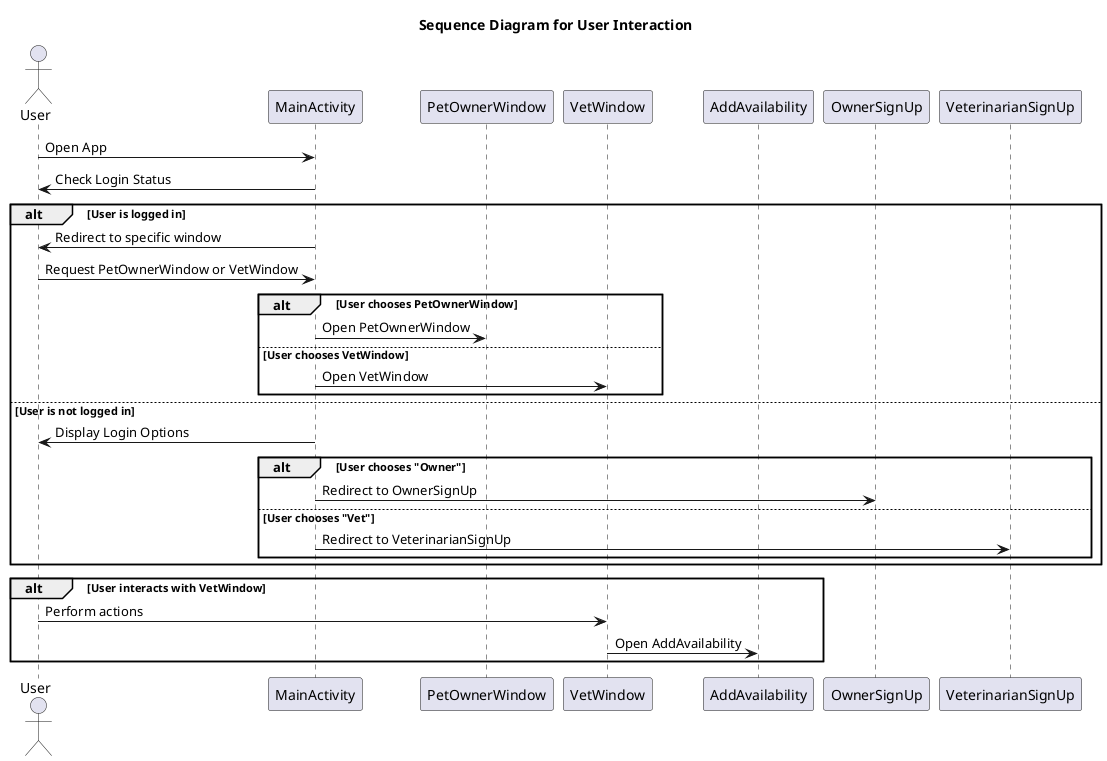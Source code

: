 @startuml

title Sequence Diagram for User Interaction

actor User
participant MainActivity
participant PetOwnerWindow
participant VetWindow
participant AddAvailability
participant OwnerSignUp
participant VeterinarianSignUp

User -> MainActivity: Open App
MainActivity -> User: Check Login Status

alt User is logged in
    MainActivity -> User: Redirect to specific window
    User -> MainActivity: Request PetOwnerWindow or VetWindow
    alt User chooses PetOwnerWindow
        MainActivity -> PetOwnerWindow: Open PetOwnerWindow
    else User chooses VetWindow
        MainActivity -> VetWindow: Open VetWindow
    end
else User is not logged in
    MainActivity -> User: Display Login Options
    alt User chooses "Owner"
        MainActivity -> OwnerSignUp: Redirect to OwnerSignUp
    else User chooses "Vet"
        MainActivity -> VeterinarianSignUp: Redirect to VeterinarianSignUp
    end
end

alt User interacts with VetWindow
    User -> VetWindow: Perform actions
    VetWindow -> AddAvailability: Open AddAvailability
end

@enduml
